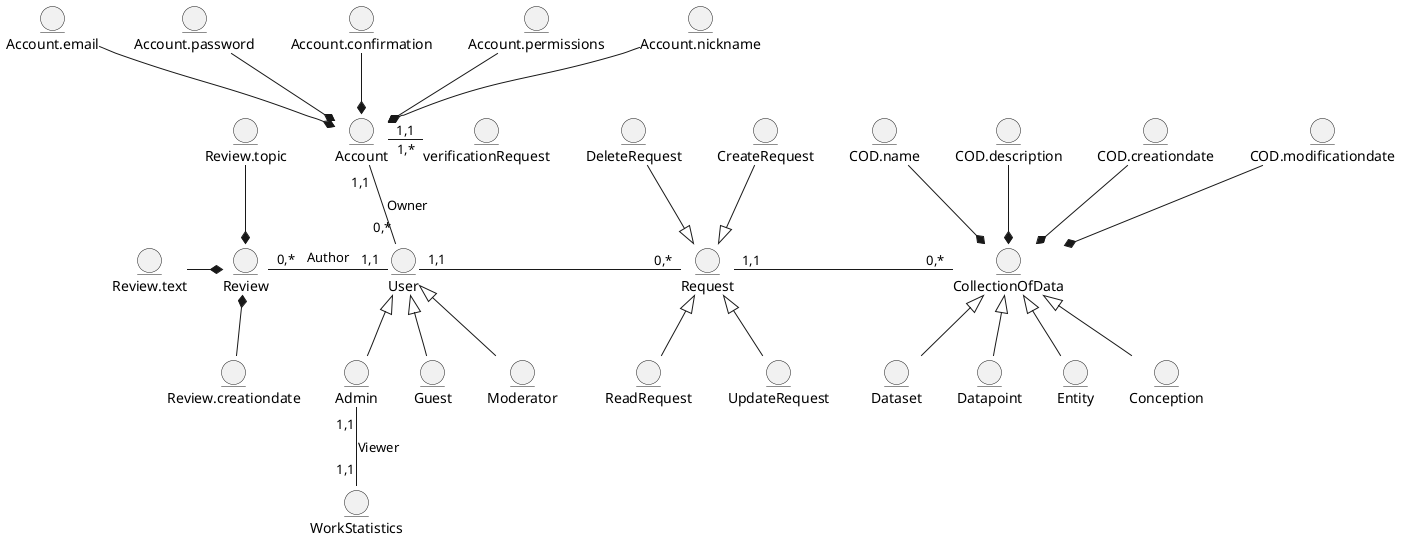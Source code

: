@startuml

entity Account
entity Account.email
entity Account.password
entity Account.confirmation
entity Account.permissions
entity Account.nickname
entity verificationRequest
 Account.email --* Account
 Account.password --* Account
 Account.confirmation --* Account
 Account.permissions --* Account
 Account.nickname --* Account
 verificationRequest "1,*" -l- "1,1" Account

entity Review
entity Review.creationdate
entity Review.text
entity Review.topic
 Review.creationdate -u-* Review
 Review.text -r-* Review
 Review.topic -d-* Review

entity User
entity Guest
entity Moderator
entity Admin
entity WorkStatistics
 Guest -u-|> User
 Moderator -u-|> User
 Admin -u-|> User
 WorkStatistics "1,1" -u- "1,1" Admin : Viewer

entity CollectionOfData
entity COD.name
entity COD.description
entity COD.creationdate
entity COD.modificationdate
entity Dataset
entity Datapoint
entity Entity
entity Conception
 
 Dataset  -u-|> CollectionOfData
 Datapoint  -u-|> CollectionOfData
 Entity  -u-|> CollectionOfData
 Conception  -u-|> CollectionOfData
 COD.name -d-* CollectionOfData
 COD.description -d-* CollectionOfData
 COD.creationdate -d-* CollectionOfData
 COD.modificationdate -d-* CollectionOfData

entity Request
entity DeleteRequest
entity CreateRequest
entity ReadRequest
entity UpdateRequest
 DeleteRequest --|> Request
 CreateRequest --|> Request
 ReadRequest -u-|> Request
 UpdateRequest -u-|> Request

 User "0,*" -u- "1,1" Account : Owner
 User "1,1" -r- "0,*" Request
 Request "1,1" -r- "0,*" CollectionOfData
 User "1,1" -l- "0,*" Review : Author

@enduml
